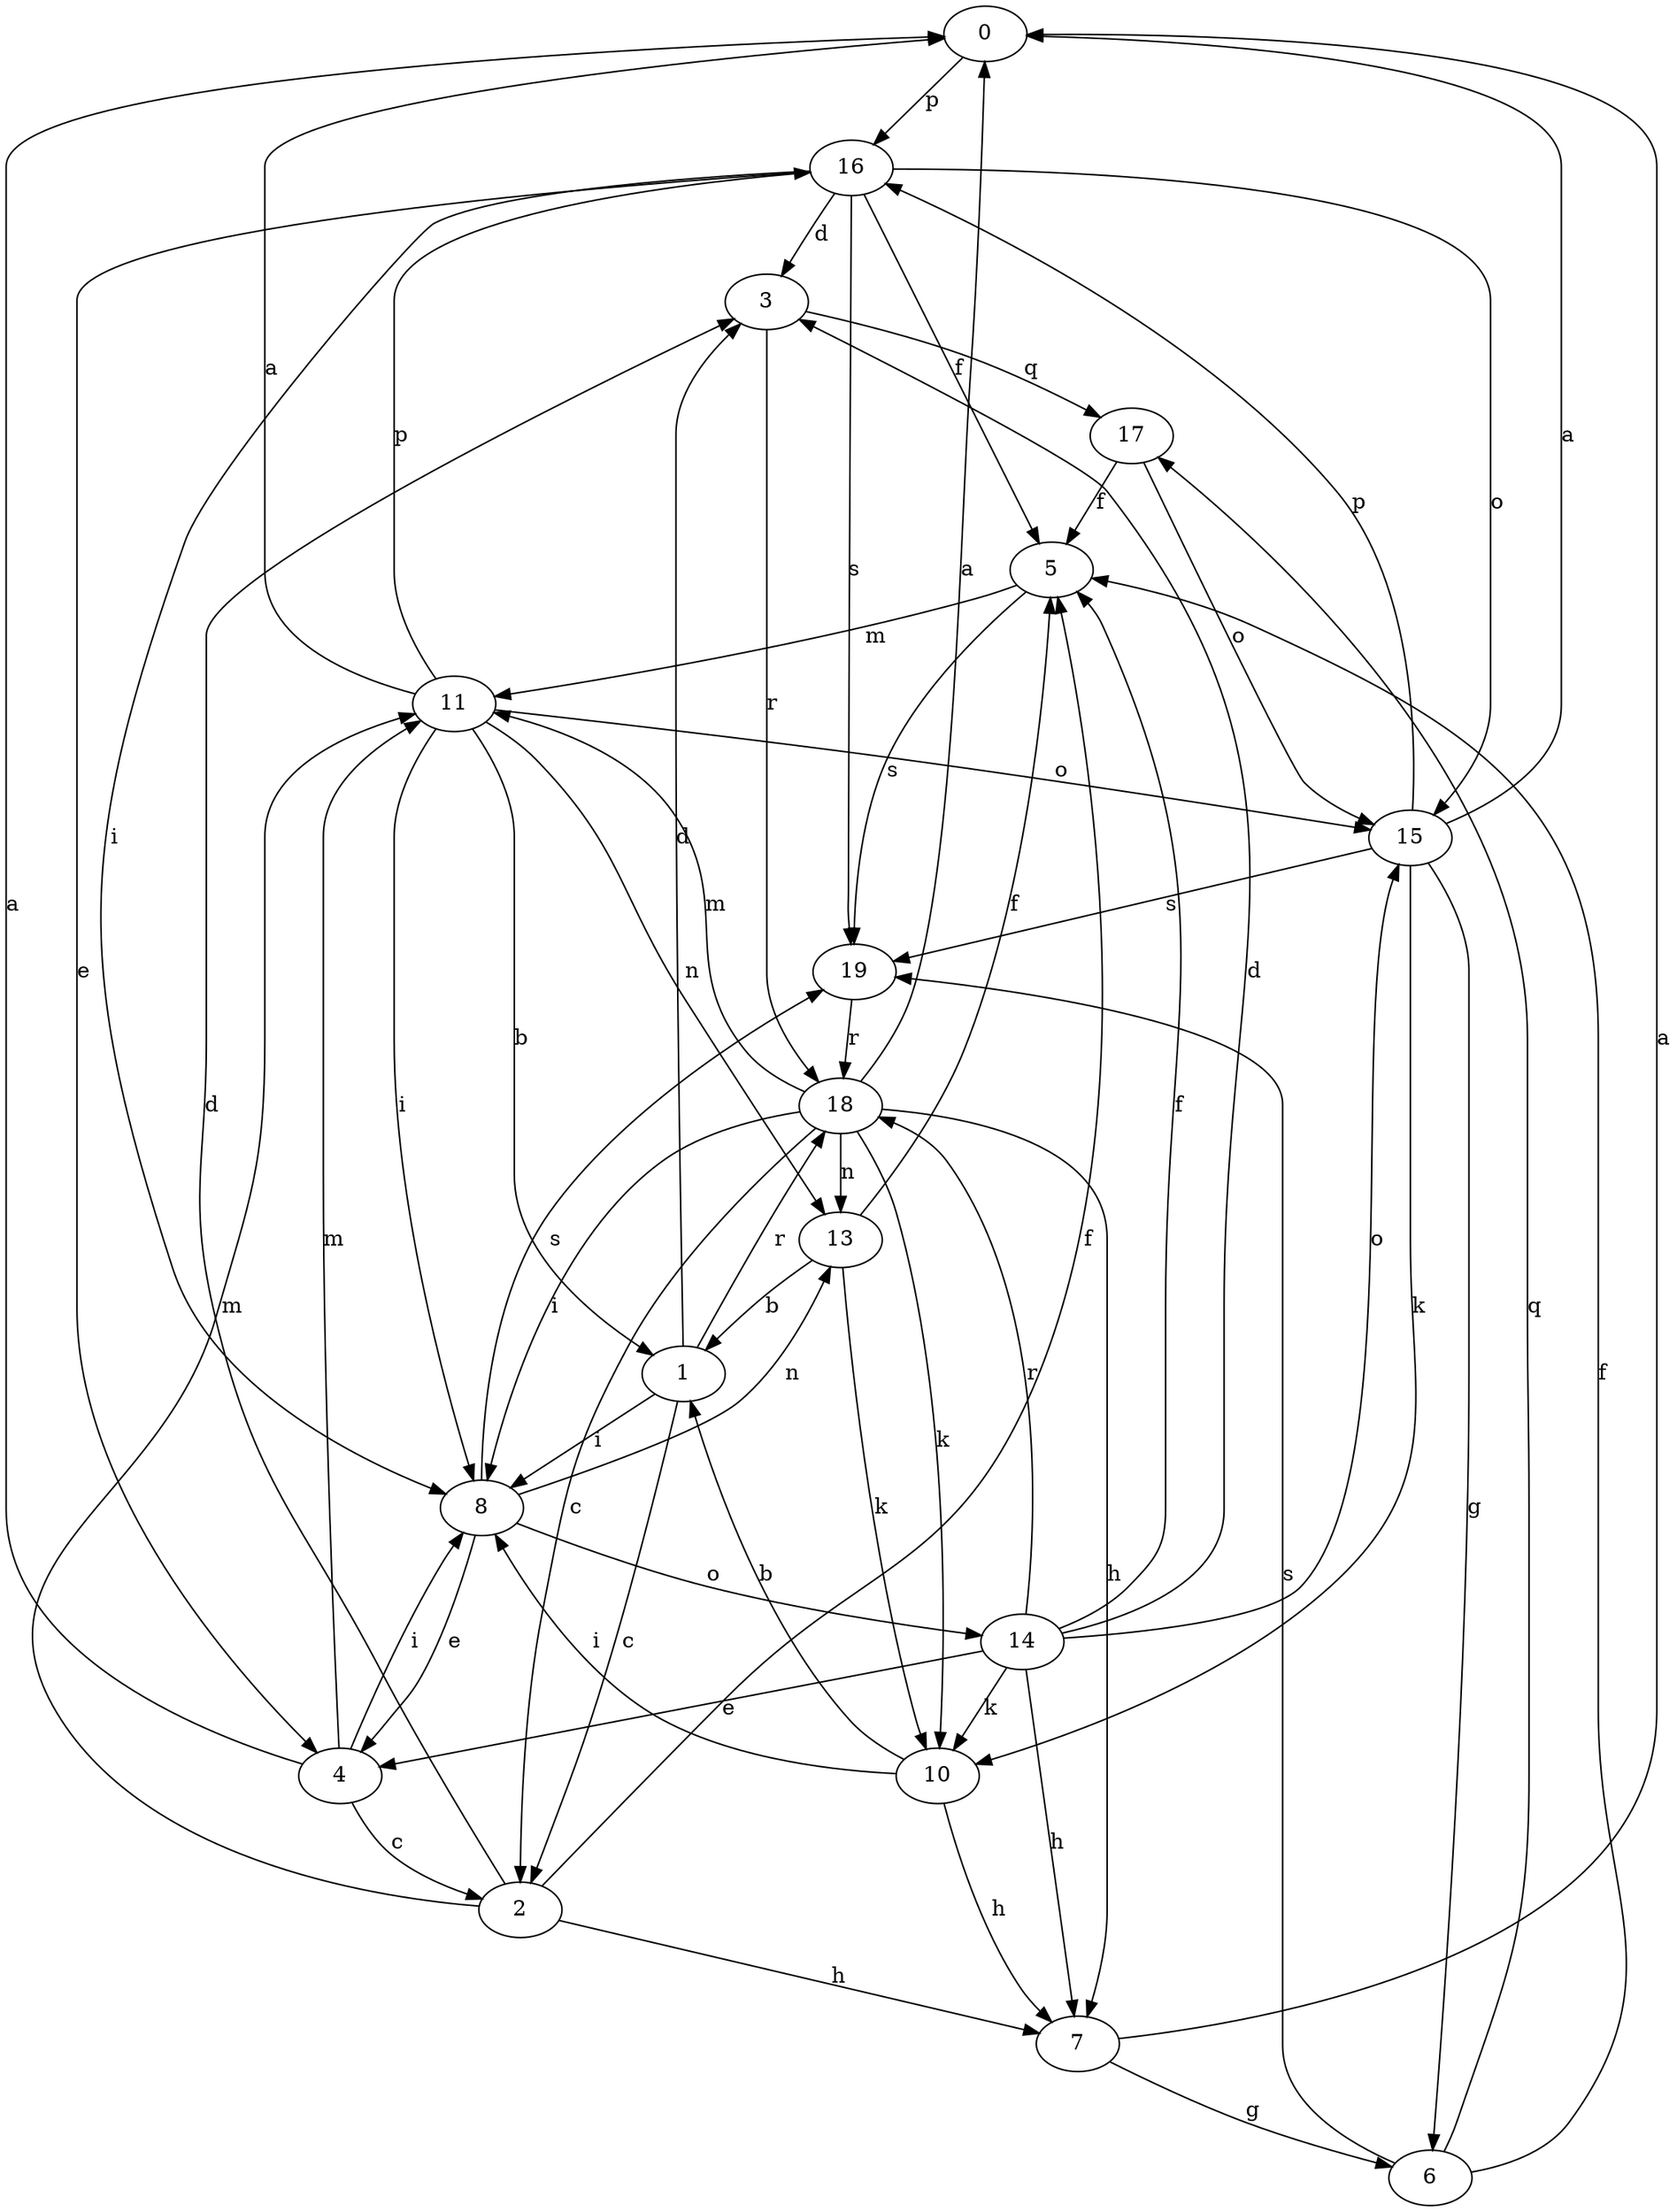 strict digraph  {
0;
1;
2;
3;
4;
5;
6;
7;
8;
10;
11;
13;
14;
15;
16;
17;
18;
19;
0 -> 16  [label=p];
1 -> 2  [label=c];
1 -> 3  [label=d];
1 -> 8  [label=i];
1 -> 18  [label=r];
2 -> 3  [label=d];
2 -> 5  [label=f];
2 -> 7  [label=h];
2 -> 11  [label=m];
3 -> 17  [label=q];
3 -> 18  [label=r];
4 -> 0  [label=a];
4 -> 2  [label=c];
4 -> 8  [label=i];
4 -> 11  [label=m];
5 -> 11  [label=m];
5 -> 19  [label=s];
6 -> 5  [label=f];
6 -> 17  [label=q];
6 -> 19  [label=s];
7 -> 0  [label=a];
7 -> 6  [label=g];
8 -> 4  [label=e];
8 -> 13  [label=n];
8 -> 14  [label=o];
8 -> 19  [label=s];
10 -> 1  [label=b];
10 -> 7  [label=h];
10 -> 8  [label=i];
11 -> 0  [label=a];
11 -> 1  [label=b];
11 -> 8  [label=i];
11 -> 13  [label=n];
11 -> 15  [label=o];
11 -> 16  [label=p];
13 -> 1  [label=b];
13 -> 5  [label=f];
13 -> 10  [label=k];
14 -> 3  [label=d];
14 -> 4  [label=e];
14 -> 5  [label=f];
14 -> 7  [label=h];
14 -> 10  [label=k];
14 -> 15  [label=o];
14 -> 18  [label=r];
15 -> 0  [label=a];
15 -> 6  [label=g];
15 -> 10  [label=k];
15 -> 16  [label=p];
15 -> 19  [label=s];
16 -> 3  [label=d];
16 -> 4  [label=e];
16 -> 5  [label=f];
16 -> 8  [label=i];
16 -> 15  [label=o];
16 -> 19  [label=s];
17 -> 5  [label=f];
17 -> 15  [label=o];
18 -> 0  [label=a];
18 -> 2  [label=c];
18 -> 7  [label=h];
18 -> 8  [label=i];
18 -> 10  [label=k];
18 -> 11  [label=m];
18 -> 13  [label=n];
19 -> 18  [label=r];
}
